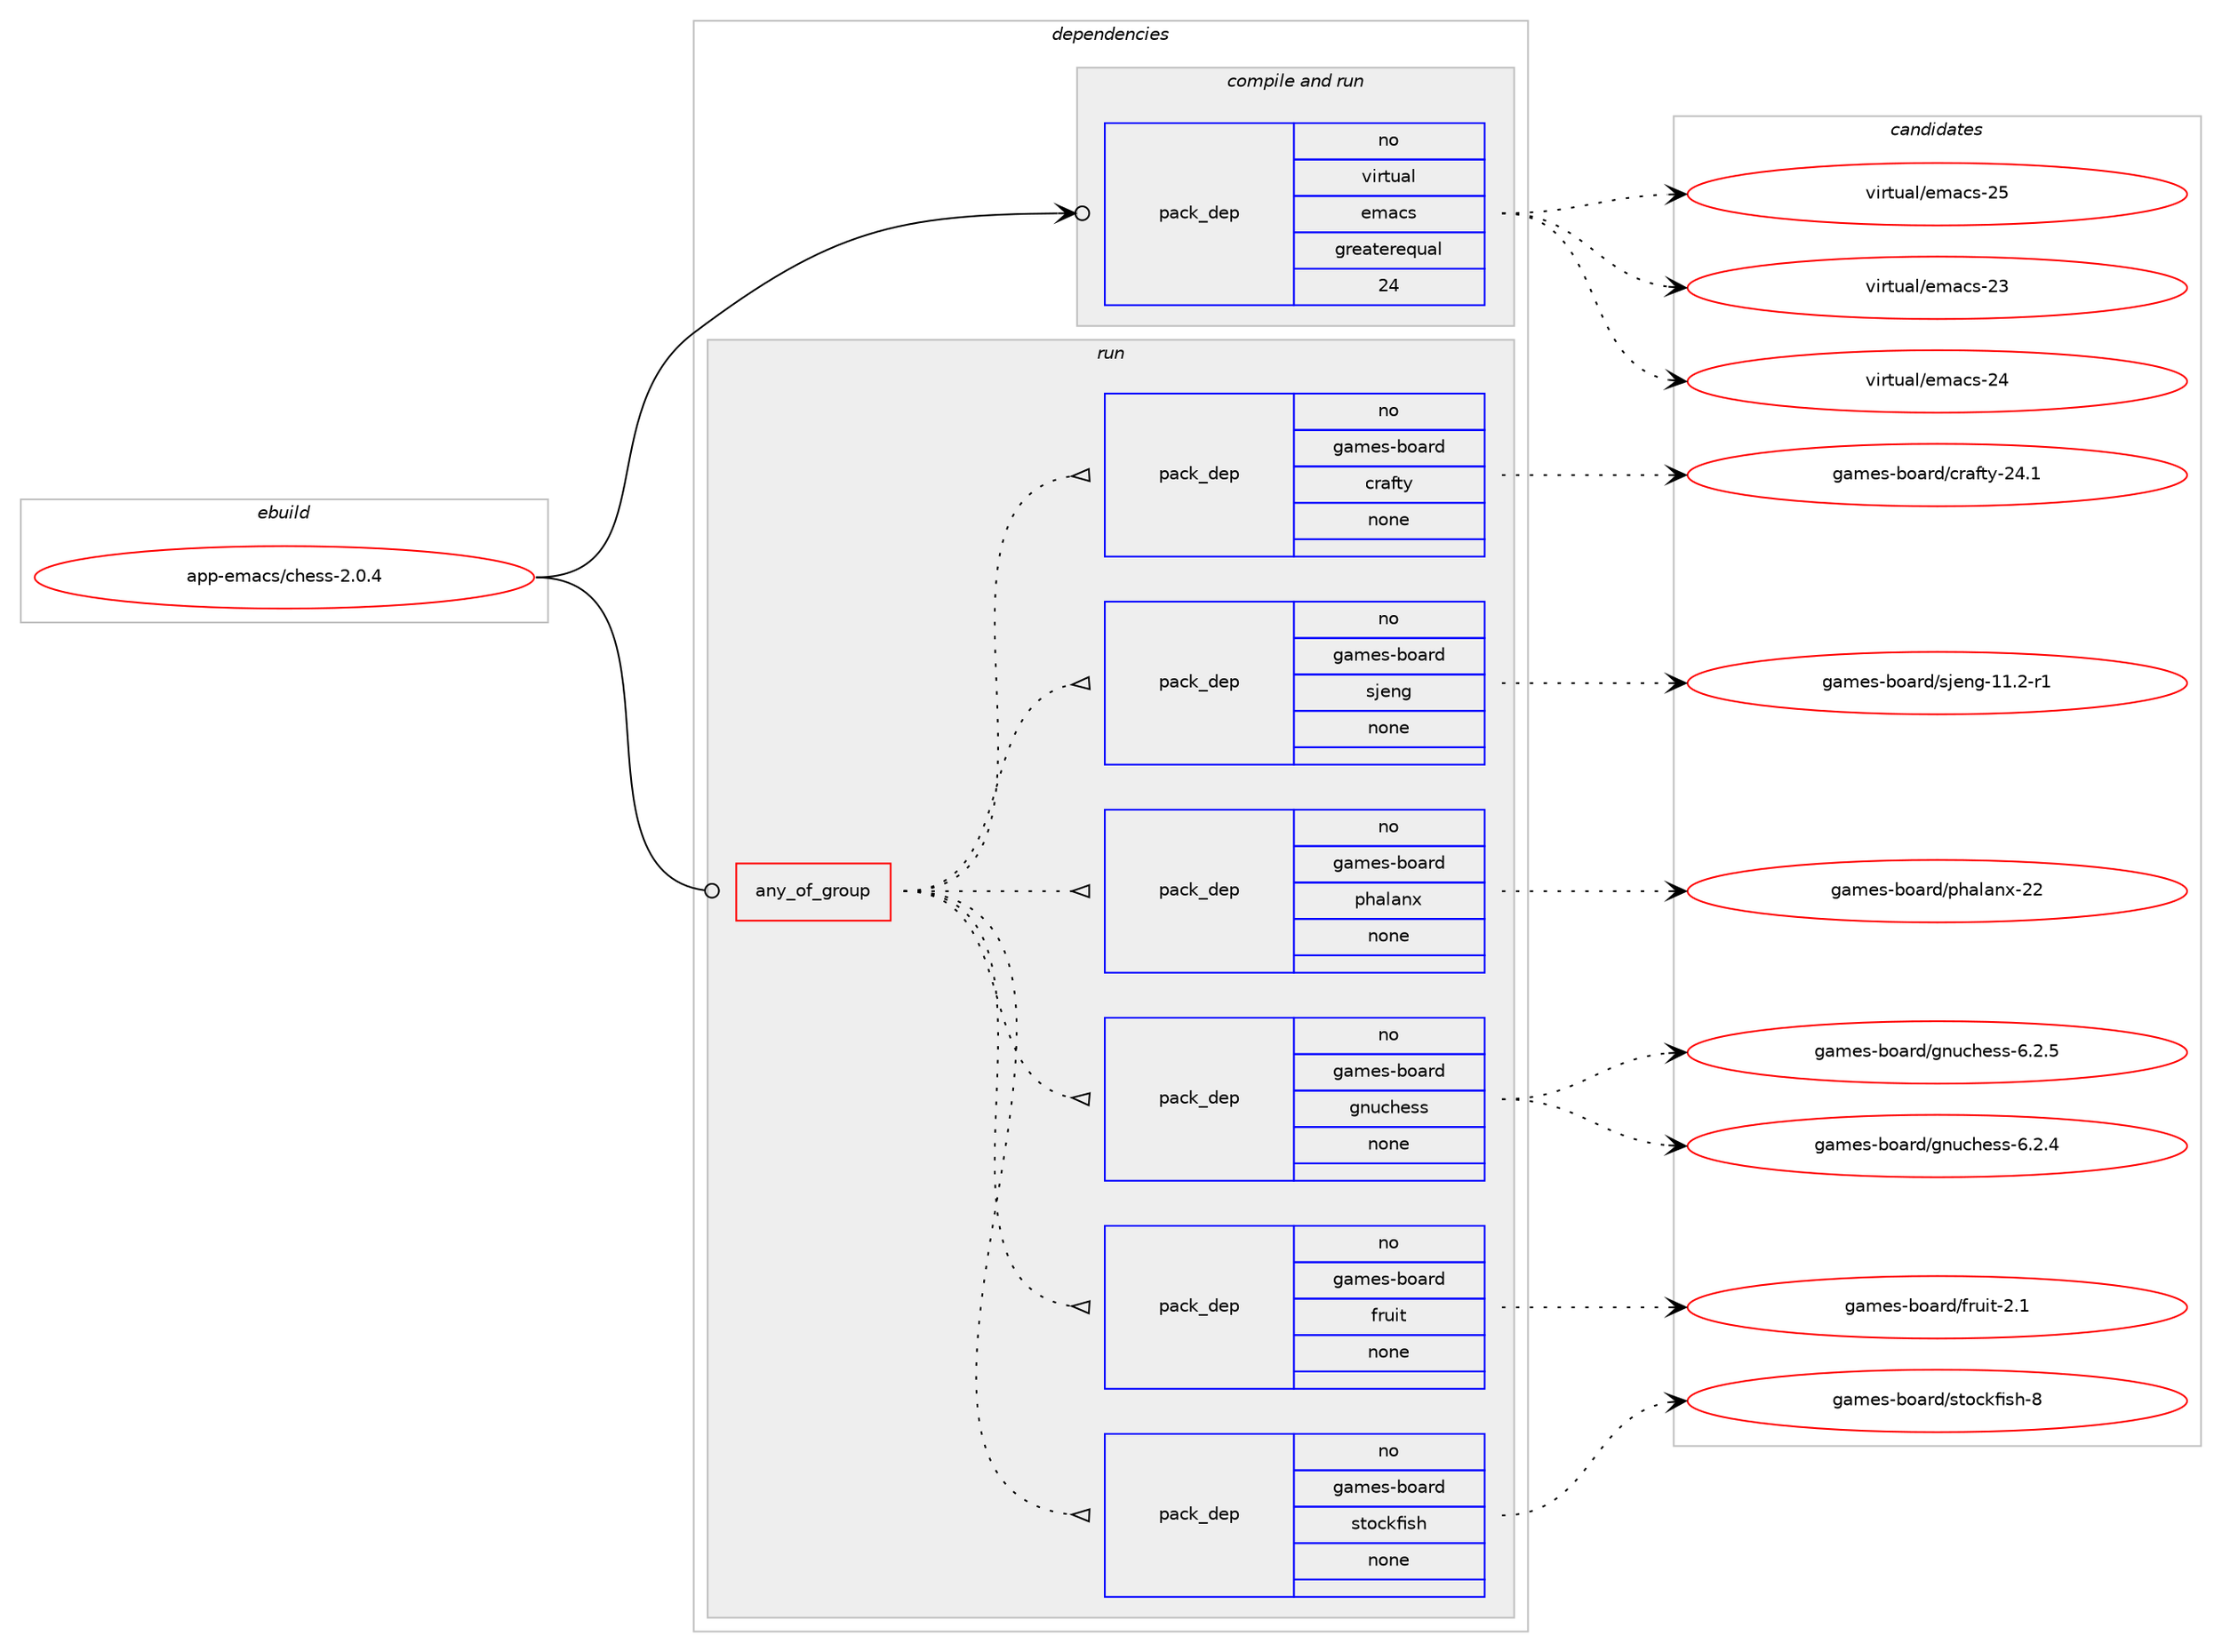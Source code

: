 digraph prolog {

# *************
# Graph options
# *************

newrank=true;
concentrate=true;
compound=true;
graph [rankdir=LR,fontname=Helvetica,fontsize=10,ranksep=1.5];#, ranksep=2.5, nodesep=0.2];
edge  [arrowhead=vee];
node  [fontname=Helvetica,fontsize=10];

# **********
# The ebuild
# **********

subgraph cluster_leftcol {
color=gray;
rank=same;
label=<<i>ebuild</i>>;
id [label="app-emacs/chess-2.0.4", color=red, width=4, href="../app-emacs/chess-2.0.4.svg"];
}

# ****************
# The dependencies
# ****************

subgraph cluster_midcol {
color=gray;
label=<<i>dependencies</i>>;
subgraph cluster_compile {
fillcolor="#eeeeee";
style=filled;
label=<<i>compile</i>>;
}
subgraph cluster_compileandrun {
fillcolor="#eeeeee";
style=filled;
label=<<i>compile and run</i>>;
subgraph pack14255 {
dependency19561 [label=<<TABLE BORDER="0" CELLBORDER="1" CELLSPACING="0" CELLPADDING="4" WIDTH="220"><TR><TD ROWSPAN="6" CELLPADDING="30">pack_dep</TD></TR><TR><TD WIDTH="110">no</TD></TR><TR><TD>virtual</TD></TR><TR><TD>emacs</TD></TR><TR><TD>greaterequal</TD></TR><TR><TD>24</TD></TR></TABLE>>, shape=none, color=blue];
}
id:e -> dependency19561:w [weight=20,style="solid",arrowhead="odotvee"];
}
subgraph cluster_run {
fillcolor="#eeeeee";
style=filled;
label=<<i>run</i>>;
subgraph any395 {
dependency19562 [label=<<TABLE BORDER="0" CELLBORDER="1" CELLSPACING="0" CELLPADDING="4"><TR><TD CELLPADDING="10">any_of_group</TD></TR></TABLE>>, shape=none, color=red];subgraph pack14256 {
dependency19563 [label=<<TABLE BORDER="0" CELLBORDER="1" CELLSPACING="0" CELLPADDING="4" WIDTH="220"><TR><TD ROWSPAN="6" CELLPADDING="30">pack_dep</TD></TR><TR><TD WIDTH="110">no</TD></TR><TR><TD>games-board</TD></TR><TR><TD>stockfish</TD></TR><TR><TD>none</TD></TR><TR><TD></TD></TR></TABLE>>, shape=none, color=blue];
}
dependency19562:e -> dependency19563:w [weight=20,style="dotted",arrowhead="oinv"];
subgraph pack14257 {
dependency19564 [label=<<TABLE BORDER="0" CELLBORDER="1" CELLSPACING="0" CELLPADDING="4" WIDTH="220"><TR><TD ROWSPAN="6" CELLPADDING="30">pack_dep</TD></TR><TR><TD WIDTH="110">no</TD></TR><TR><TD>games-board</TD></TR><TR><TD>fruit</TD></TR><TR><TD>none</TD></TR><TR><TD></TD></TR></TABLE>>, shape=none, color=blue];
}
dependency19562:e -> dependency19564:w [weight=20,style="dotted",arrowhead="oinv"];
subgraph pack14258 {
dependency19565 [label=<<TABLE BORDER="0" CELLBORDER="1" CELLSPACING="0" CELLPADDING="4" WIDTH="220"><TR><TD ROWSPAN="6" CELLPADDING="30">pack_dep</TD></TR><TR><TD WIDTH="110">no</TD></TR><TR><TD>games-board</TD></TR><TR><TD>gnuchess</TD></TR><TR><TD>none</TD></TR><TR><TD></TD></TR></TABLE>>, shape=none, color=blue];
}
dependency19562:e -> dependency19565:w [weight=20,style="dotted",arrowhead="oinv"];
subgraph pack14259 {
dependency19566 [label=<<TABLE BORDER="0" CELLBORDER="1" CELLSPACING="0" CELLPADDING="4" WIDTH="220"><TR><TD ROWSPAN="6" CELLPADDING="30">pack_dep</TD></TR><TR><TD WIDTH="110">no</TD></TR><TR><TD>games-board</TD></TR><TR><TD>phalanx</TD></TR><TR><TD>none</TD></TR><TR><TD></TD></TR></TABLE>>, shape=none, color=blue];
}
dependency19562:e -> dependency19566:w [weight=20,style="dotted",arrowhead="oinv"];
subgraph pack14260 {
dependency19567 [label=<<TABLE BORDER="0" CELLBORDER="1" CELLSPACING="0" CELLPADDING="4" WIDTH="220"><TR><TD ROWSPAN="6" CELLPADDING="30">pack_dep</TD></TR><TR><TD WIDTH="110">no</TD></TR><TR><TD>games-board</TD></TR><TR><TD>sjeng</TD></TR><TR><TD>none</TD></TR><TR><TD></TD></TR></TABLE>>, shape=none, color=blue];
}
dependency19562:e -> dependency19567:w [weight=20,style="dotted",arrowhead="oinv"];
subgraph pack14261 {
dependency19568 [label=<<TABLE BORDER="0" CELLBORDER="1" CELLSPACING="0" CELLPADDING="4" WIDTH="220"><TR><TD ROWSPAN="6" CELLPADDING="30">pack_dep</TD></TR><TR><TD WIDTH="110">no</TD></TR><TR><TD>games-board</TD></TR><TR><TD>crafty</TD></TR><TR><TD>none</TD></TR><TR><TD></TD></TR></TABLE>>, shape=none, color=blue];
}
dependency19562:e -> dependency19568:w [weight=20,style="dotted",arrowhead="oinv"];
}
id:e -> dependency19562:w [weight=20,style="solid",arrowhead="odot"];
}
}

# **************
# The candidates
# **************

subgraph cluster_choices {
rank=same;
color=gray;
label=<<i>candidates</i>>;

subgraph choice14255 {
color=black;
nodesep=1;
choice11810511411611797108471011099799115455051 [label="virtual/emacs-23", color=red, width=4,href="../virtual/emacs-23.svg"];
choice11810511411611797108471011099799115455052 [label="virtual/emacs-24", color=red, width=4,href="../virtual/emacs-24.svg"];
choice11810511411611797108471011099799115455053 [label="virtual/emacs-25", color=red, width=4,href="../virtual/emacs-25.svg"];
dependency19561:e -> choice11810511411611797108471011099799115455051:w [style=dotted,weight="100"];
dependency19561:e -> choice11810511411611797108471011099799115455052:w [style=dotted,weight="100"];
dependency19561:e -> choice11810511411611797108471011099799115455053:w [style=dotted,weight="100"];
}
subgraph choice14256 {
color=black;
nodesep=1;
choice1039710910111545981119711410047115116111991071021051151044556 [label="games-board/stockfish-8", color=red, width=4,href="../games-board/stockfish-8.svg"];
dependency19563:e -> choice1039710910111545981119711410047115116111991071021051151044556:w [style=dotted,weight="100"];
}
subgraph choice14257 {
color=black;
nodesep=1;
choice103971091011154598111971141004710211411710511645504649 [label="games-board/fruit-2.1", color=red, width=4,href="../games-board/fruit-2.1.svg"];
dependency19564:e -> choice103971091011154598111971141004710211411710511645504649:w [style=dotted,weight="100"];
}
subgraph choice14258 {
color=black;
nodesep=1;
choice103971091011154598111971141004710311011799104101115115455446504652 [label="games-board/gnuchess-6.2.4", color=red, width=4,href="../games-board/gnuchess-6.2.4.svg"];
choice103971091011154598111971141004710311011799104101115115455446504653 [label="games-board/gnuchess-6.2.5", color=red, width=4,href="../games-board/gnuchess-6.2.5.svg"];
dependency19565:e -> choice103971091011154598111971141004710311011799104101115115455446504652:w [style=dotted,weight="100"];
dependency19565:e -> choice103971091011154598111971141004710311011799104101115115455446504653:w [style=dotted,weight="100"];
}
subgraph choice14259 {
color=black;
nodesep=1;
choice10397109101115459811197114100471121049710897110120455050 [label="games-board/phalanx-22", color=red, width=4,href="../games-board/phalanx-22.svg"];
dependency19566:e -> choice10397109101115459811197114100471121049710897110120455050:w [style=dotted,weight="100"];
}
subgraph choice14260 {
color=black;
nodesep=1;
choice103971091011154598111971141004711510610111010345494946504511449 [label="games-board/sjeng-11.2-r1", color=red, width=4,href="../games-board/sjeng-11.2-r1.svg"];
dependency19567:e -> choice103971091011154598111971141004711510610111010345494946504511449:w [style=dotted,weight="100"];
}
subgraph choice14261 {
color=black;
nodesep=1;
choice103971091011154598111971141004799114971021161214550524649 [label="games-board/crafty-24.1", color=red, width=4,href="../games-board/crafty-24.1.svg"];
dependency19568:e -> choice103971091011154598111971141004799114971021161214550524649:w [style=dotted,weight="100"];
}
}

}
